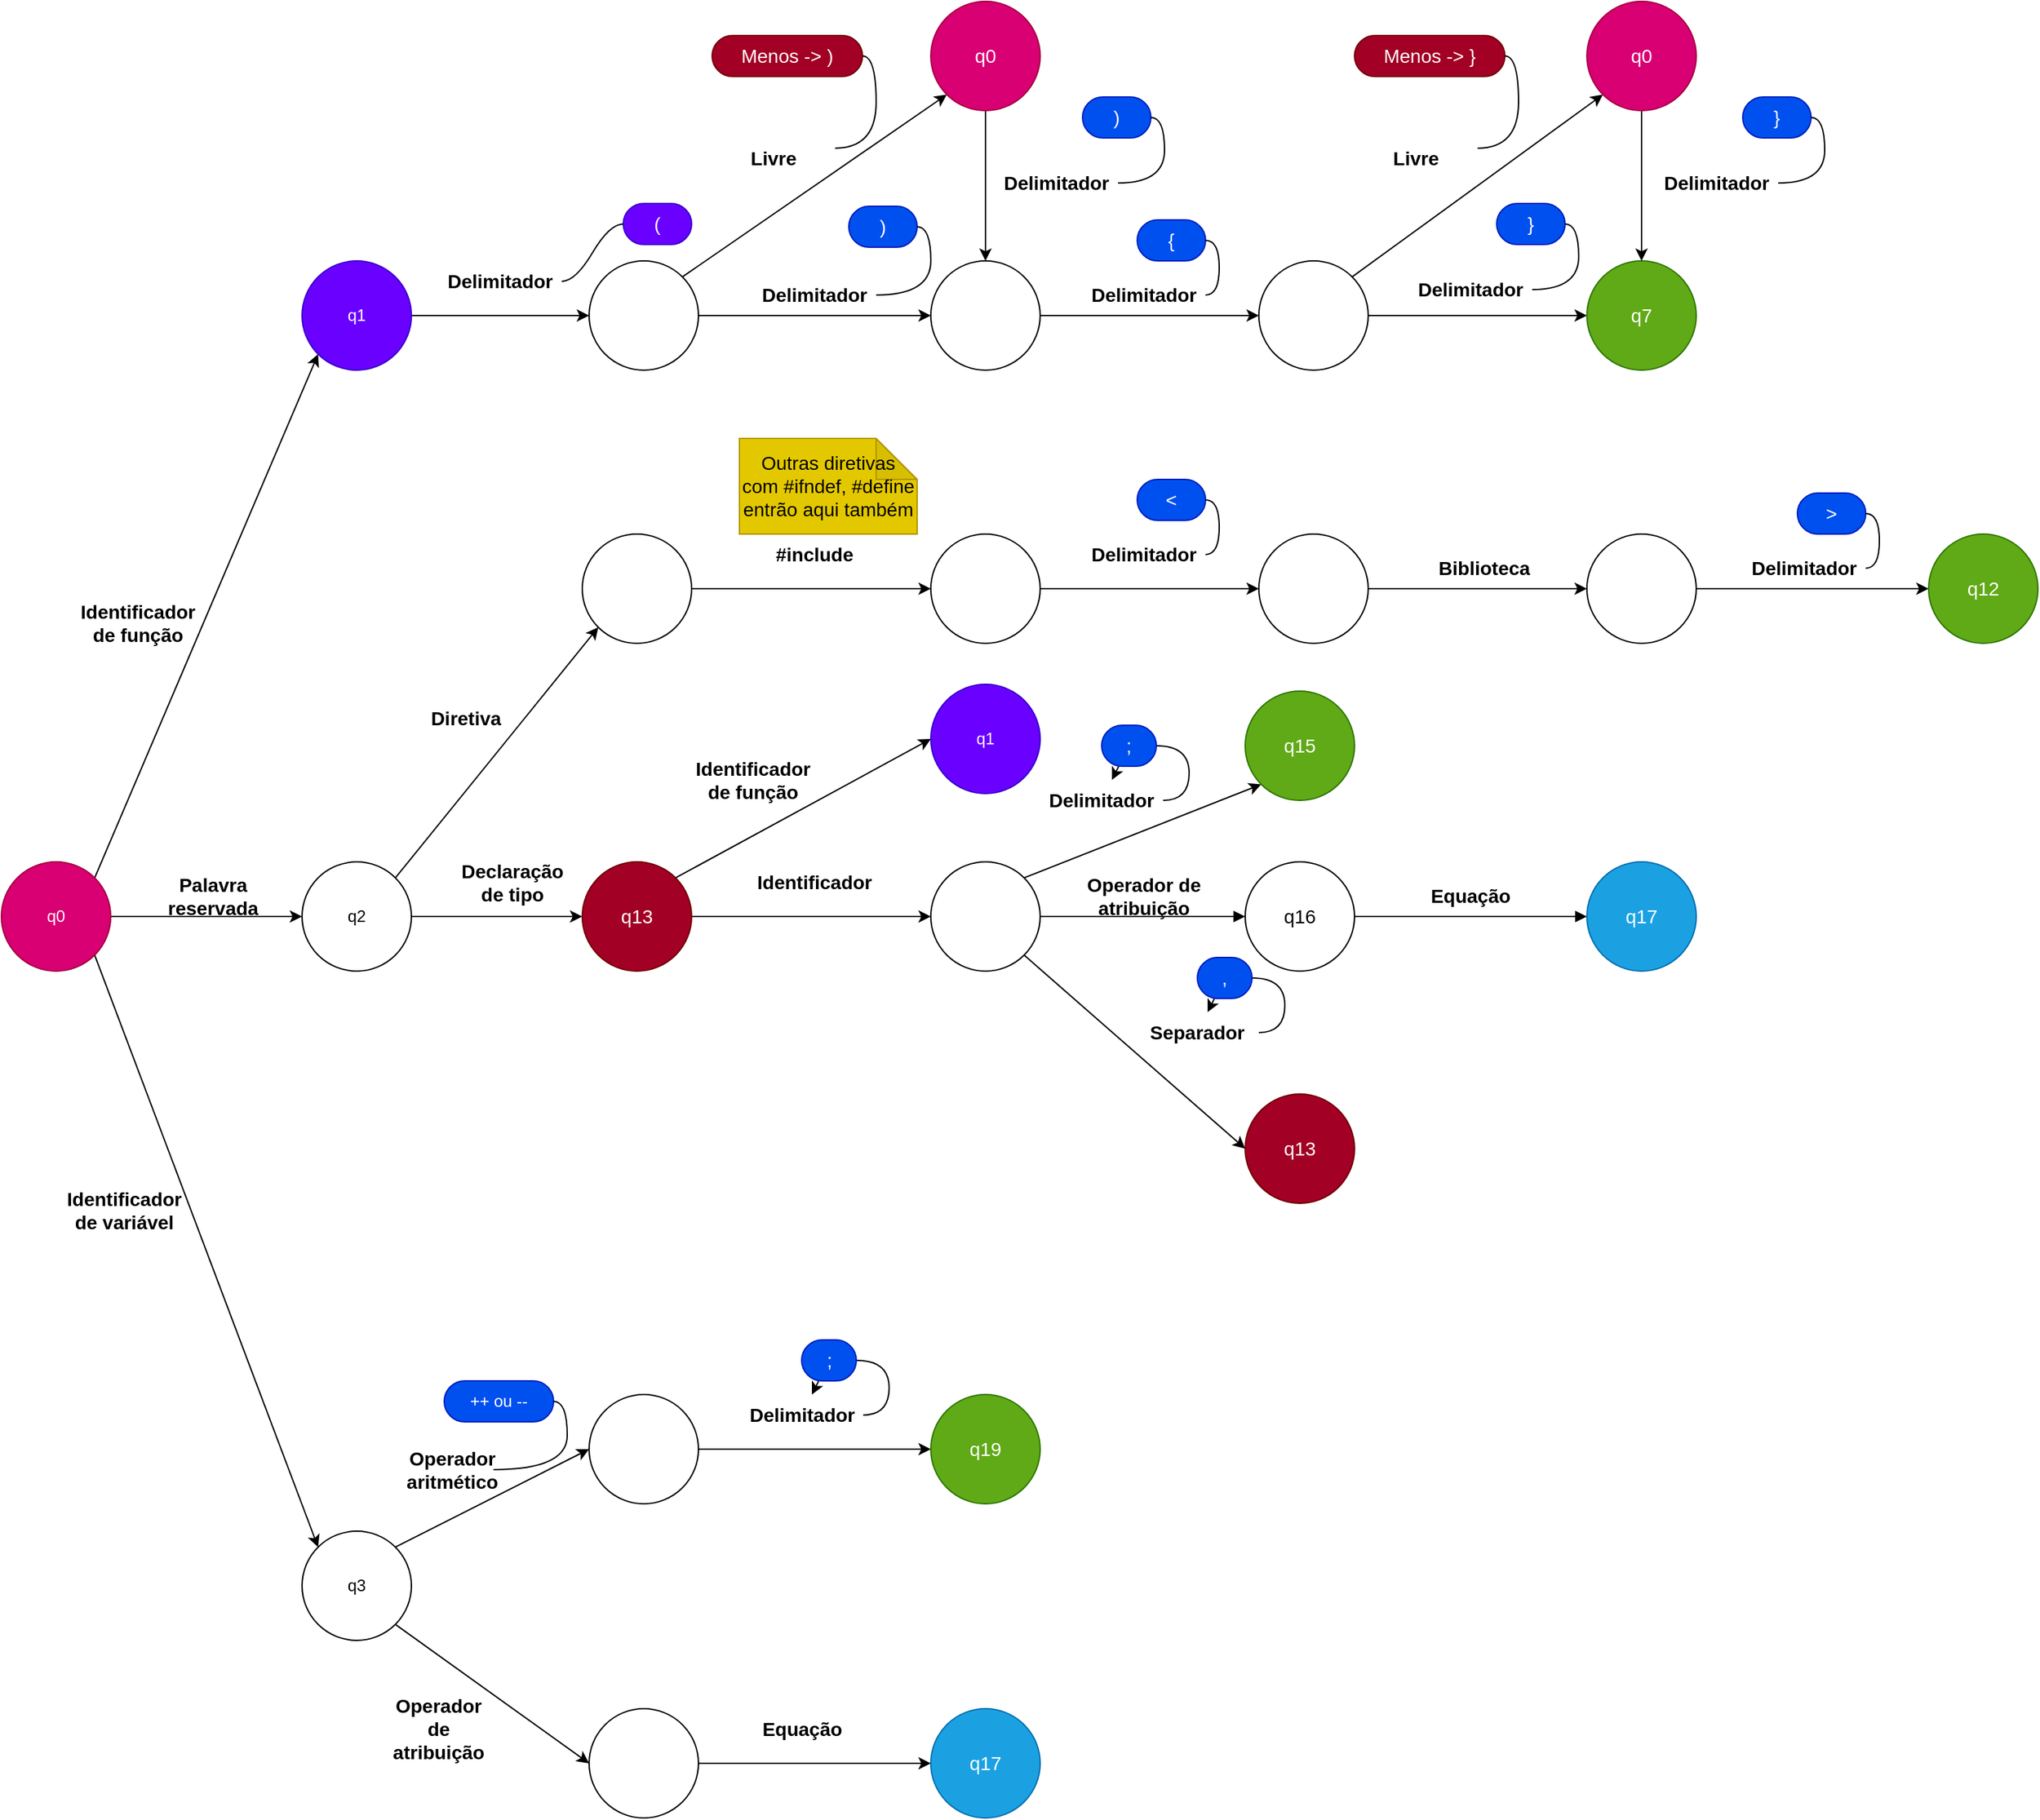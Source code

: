 <mxfile>
    <diagram id="cubB9nmE3zsF9W_pRvJK" name="Página-1">
        <mxGraphModel dx="1118" dy="1903" grid="1" gridSize="10" guides="1" tooltips="1" connect="1" arrows="1" fold="1" page="1" pageScale="1" pageWidth="827" pageHeight="1169" background="#ffffff" math="0" shadow="0">
            <root>
                <mxCell id="0"/>
                <mxCell id="1" parent="0"/>
                <mxCell id="6" style="edgeStyle=none;html=1;exitX=1;exitY=1;exitDx=0;exitDy=0;strokeColor=#000000;entryX=0;entryY=0;entryDx=0;entryDy=0;" parent="1" source="2" target="5" edge="1">
                    <mxGeometry relative="1" as="geometry">
                        <mxPoint x="220" y="490" as="targetPoint"/>
                    </mxGeometry>
                </mxCell>
                <mxCell id="7" style="edgeStyle=none;html=1;exitX=1;exitY=0.5;exitDx=0;exitDy=0;entryX=0;entryY=0.5;entryDx=0;entryDy=0;strokeColor=#000000;" parent="1" source="2" target="4" edge="1">
                    <mxGeometry relative="1" as="geometry"/>
                </mxCell>
                <mxCell id="8" style="edgeStyle=none;html=1;exitX=1;exitY=0;exitDx=0;exitDy=0;entryX=0;entryY=1;entryDx=0;entryDy=0;strokeColor=#000000;" parent="1" source="2" target="3" edge="1">
                    <mxGeometry relative="1" as="geometry"/>
                </mxCell>
                <mxCell id="2" value="q0" style="ellipse;whiteSpace=wrap;html=1;aspect=fixed;fillColor=#d80073;fontColor=#ffffff;strokeColor=#A50040;" parent="1" vertex="1">
                    <mxGeometry x="10" y="260" width="80" height="80" as="geometry"/>
                </mxCell>
                <mxCell id="13" style="edgeStyle=none;html=1;exitX=1;exitY=0.5;exitDx=0;exitDy=0;entryX=0;entryY=0.5;entryDx=0;entryDy=0;fontSize=14;fontColor=#000000;strokeColor=#000000;" parent="1" source="3" target="12" edge="1">
                    <mxGeometry relative="1" as="geometry"/>
                </mxCell>
                <mxCell id="3" value="q1" style="ellipse;whiteSpace=wrap;html=1;aspect=fixed;fillColor=#6a00ff;fontColor=#ffffff;strokeColor=#3700CC;" parent="1" vertex="1">
                    <mxGeometry x="230" y="-180" width="80" height="80" as="geometry"/>
                </mxCell>
                <mxCell id="54" style="edgeStyle=none;html=1;exitX=1;exitY=0;exitDx=0;exitDy=0;entryX=0;entryY=1;entryDx=0;entryDy=0;fontSize=14;fontColor=#FFFFFF;strokeColor=#000000;" parent="1" source="4" target="53" edge="1">
                    <mxGeometry relative="1" as="geometry"/>
                </mxCell>
                <mxCell id="74" style="edgeStyle=none;html=1;exitX=1;exitY=0.5;exitDx=0;exitDy=0;entryX=0;entryY=0.5;entryDx=0;entryDy=0;fontSize=14;fontColor=#FFFFFF;strokeColor=#000000;" parent="1" source="4" target="73" edge="1">
                    <mxGeometry relative="1" as="geometry"/>
                </mxCell>
                <mxCell id="4" value="q2" style="ellipse;whiteSpace=wrap;html=1;aspect=fixed;" parent="1" vertex="1">
                    <mxGeometry x="230" y="260" width="80" height="80" as="geometry"/>
                </mxCell>
                <mxCell id="94" style="edgeStyle=none;html=1;exitX=1;exitY=0;exitDx=0;exitDy=0;entryX=0;entryY=0.5;entryDx=0;entryDy=0;strokeColor=#000000;" parent="1" source="5" target="93" edge="1">
                    <mxGeometry relative="1" as="geometry"/>
                </mxCell>
                <mxCell id="96" style="edgeStyle=none;html=1;exitX=1;exitY=1;exitDx=0;exitDy=0;entryX=0;entryY=0.5;entryDx=0;entryDy=0;strokeColor=#000000;" parent="1" source="5" target="95" edge="1">
                    <mxGeometry relative="1" as="geometry"/>
                </mxCell>
                <mxCell id="5" value="q3" style="ellipse;whiteSpace=wrap;html=1;aspect=fixed;" parent="1" vertex="1">
                    <mxGeometry x="230" y="750" width="80" height="80" as="geometry"/>
                </mxCell>
                <mxCell id="9" value="&lt;font color=&quot;#000000&quot; size=&quot;1&quot;&gt;&lt;b style=&quot;font-size: 14px&quot;&gt;Palavra reservada&lt;/b&gt;&lt;/font&gt;" style="text;html=1;strokeColor=none;fillColor=none;align=center;verticalAlign=middle;whiteSpace=wrap;rounded=0;" parent="1" vertex="1">
                    <mxGeometry x="120" y="270" width="90" height="30" as="geometry"/>
                </mxCell>
                <mxCell id="10" value="&lt;b&gt;Identificador de função&lt;/b&gt;" style="text;html=1;strokeColor=none;fillColor=none;align=center;verticalAlign=middle;whiteSpace=wrap;rounded=0;fontSize=14;fontColor=#000000;" parent="1" vertex="1">
                    <mxGeometry x="80" y="70" width="60" height="30" as="geometry"/>
                </mxCell>
                <mxCell id="11" value="&lt;b&gt;Identificador de variável&lt;/b&gt;" style="text;html=1;strokeColor=none;fillColor=none;align=center;verticalAlign=middle;whiteSpace=wrap;rounded=0;fontSize=14;fontColor=#000000;" parent="1" vertex="1">
                    <mxGeometry x="70" y="500" width="60" height="30" as="geometry"/>
                </mxCell>
                <mxCell id="18" style="edgeStyle=none;html=1;exitX=1;exitY=0.5;exitDx=0;exitDy=0;entryX=0;entryY=0.5;entryDx=0;entryDy=0;fontSize=14;fontColor=#FFFFFF;strokeColor=#000000;" parent="1" source="12" target="17" edge="1">
                    <mxGeometry relative="1" as="geometry"/>
                </mxCell>
                <mxCell id="20" style="edgeStyle=none;html=1;exitX=1;exitY=0;exitDx=0;exitDy=0;entryX=0;entryY=1;entryDx=0;entryDy=0;fontSize=14;fontColor=#FFFFFF;strokeColor=#000000;" parent="1" source="12" target="19" edge="1">
                    <mxGeometry relative="1" as="geometry"/>
                </mxCell>
                <mxCell id="12" value="&lt;font color=&quot;#ffffff&quot;&gt;q4&lt;/font&gt;" style="ellipse;whiteSpace=wrap;html=1;aspect=fixed;fontSize=14;fontColor=#000000;" parent="1" vertex="1">
                    <mxGeometry x="440" y="-180" width="80" height="80" as="geometry"/>
                </mxCell>
                <mxCell id="14" value="&lt;b&gt;Delimitador&lt;/b&gt;" style="text;html=1;strokeColor=none;fillColor=none;align=center;verticalAlign=middle;whiteSpace=wrap;rounded=0;fontSize=14;fontColor=#000000;" parent="1" vertex="1">
                    <mxGeometry x="330" y="-180" width="90" height="30" as="geometry"/>
                </mxCell>
                <mxCell id="15" value="(" style="whiteSpace=wrap;html=1;rounded=1;arcSize=50;align=center;verticalAlign=middle;strokeWidth=1;autosize=1;spacing=4;treeFolding=1;treeMoving=1;newEdgeStyle={&quot;edgeStyle&quot;:&quot;entityRelationEdgeStyle&quot;,&quot;startArrow&quot;:&quot;none&quot;,&quot;endArrow&quot;:&quot;none&quot;,&quot;segment&quot;:10,&quot;curved&quot;:1};fontSize=14;fontColor=#ffffff;fillColor=#6a00ff;strokeColor=#3700CC;" parent="1" vertex="1">
                    <mxGeometry x="465" y="-222" width="50" height="30" as="geometry"/>
                </mxCell>
                <mxCell id="16" value="" style="edgeStyle=entityRelationEdgeStyle;startArrow=none;endArrow=none;segment=10;curved=1;fontSize=14;fontColor=#FFFFFF;strokeColor=#000000;exitX=1;exitY=0.5;exitDx=0;exitDy=0;" parent="1" source="14" target="15" edge="1">
                    <mxGeometry relative="1" as="geometry">
                        <mxPoint x="414" y="-180" as="sourcePoint"/>
                    </mxGeometry>
                </mxCell>
                <mxCell id="33" style="edgeStyle=none;html=1;exitX=1;exitY=0.5;exitDx=0;exitDy=0;entryX=0;entryY=0.5;entryDx=0;entryDy=0;fontSize=14;fontColor=#FFFFFF;strokeColor=#000000;" parent="1" source="17" target="32" edge="1">
                    <mxGeometry relative="1" as="geometry"/>
                </mxCell>
                <mxCell id="17" value="&lt;font color=&quot;#ffffff&quot;&gt;q5&lt;/font&gt;" style="ellipse;whiteSpace=wrap;html=1;aspect=fixed;fontSize=14;fontColor=#000000;" parent="1" vertex="1">
                    <mxGeometry x="690" y="-180" width="80" height="80" as="geometry"/>
                </mxCell>
                <mxCell id="21" style="edgeStyle=none;html=1;exitX=0.5;exitY=1;exitDx=0;exitDy=0;entryX=0.5;entryY=0;entryDx=0;entryDy=0;fontSize=14;fontColor=#FFFFFF;strokeColor=#000000;" parent="1" source="19" target="17" edge="1">
                    <mxGeometry relative="1" as="geometry"/>
                </mxCell>
                <mxCell id="19" value="&lt;font color=&quot;#ffffff&quot;&gt;q0&lt;/font&gt;" style="ellipse;whiteSpace=wrap;html=1;aspect=fixed;fontSize=14;fontColor=#ffffff;fillColor=#d80073;strokeColor=#A50040;" parent="1" vertex="1">
                    <mxGeometry x="690" y="-370" width="80" height="80" as="geometry"/>
                </mxCell>
                <mxCell id="23" value="&lt;b&gt;Livre&lt;/b&gt;" style="text;html=1;strokeColor=none;fillColor=none;align=center;verticalAlign=middle;whiteSpace=wrap;rounded=0;fontSize=14;fontColor=#000000;rotation=0;" parent="1" vertex="1">
                    <mxGeometry x="530" y="-270" width="90" height="30" as="geometry"/>
                </mxCell>
                <mxCell id="24" value="Menos -&amp;gt; )" style="whiteSpace=wrap;html=1;rounded=1;arcSize=50;align=center;verticalAlign=middle;strokeWidth=1;autosize=1;spacing=4;treeFolding=1;treeMoving=1;newEdgeStyle={&quot;edgeStyle&quot;:&quot;entityRelationEdgeStyle&quot;,&quot;startArrow&quot;:&quot;none&quot;,&quot;endArrow&quot;:&quot;none&quot;,&quot;segment&quot;:10,&quot;curved&quot;:1};fontSize=14;fontColor=#ffffff;fillColor=#a20025;strokeColor=#6F0000;" parent="1" vertex="1">
                    <mxGeometry x="530" y="-345" width="110" height="30" as="geometry"/>
                </mxCell>
                <mxCell id="25" value="" style="edgeStyle=entityRelationEdgeStyle;startArrow=none;endArrow=none;segment=10;curved=1;fontSize=14;fontColor=#FFFFFF;strokeColor=#000000;exitX=1;exitY=0.25;exitDx=0;exitDy=0;" parent="1" source="23" target="24" edge="1">
                    <mxGeometry relative="1" as="geometry">
                        <mxPoint x="530" y="-310" as="sourcePoint"/>
                    </mxGeometry>
                </mxCell>
                <mxCell id="26" value="&lt;b&gt;Delimitador&lt;/b&gt;" style="text;html=1;strokeColor=none;fillColor=none;align=center;verticalAlign=middle;whiteSpace=wrap;rounded=0;fontSize=14;fontColor=#000000;" parent="1" vertex="1">
                    <mxGeometry x="560" y="-170" width="90" height="30" as="geometry"/>
                </mxCell>
                <mxCell id="27" value="&lt;b&gt;Delimitador&lt;/b&gt;" style="text;html=1;strokeColor=none;fillColor=none;align=center;verticalAlign=middle;whiteSpace=wrap;rounded=0;fontSize=14;fontColor=#000000;" parent="1" vertex="1">
                    <mxGeometry x="737" y="-252" width="90" height="30" as="geometry"/>
                </mxCell>
                <mxCell id="28" value=")" style="whiteSpace=wrap;html=1;rounded=1;arcSize=50;align=center;verticalAlign=middle;strokeWidth=1;autosize=1;spacing=4;treeFolding=1;treeMoving=1;newEdgeStyle={&quot;edgeStyle&quot;:&quot;entityRelationEdgeStyle&quot;,&quot;startArrow&quot;:&quot;none&quot;,&quot;endArrow&quot;:&quot;none&quot;,&quot;segment&quot;:10,&quot;curved&quot;:1};fontSize=14;fontColor=#ffffff;fillColor=#0050ef;strokeColor=#001DBC;" parent="1" vertex="1">
                    <mxGeometry x="630" y="-220" width="50" height="30" as="geometry"/>
                </mxCell>
                <mxCell id="29" value="" style="edgeStyle=entityRelationEdgeStyle;startArrow=none;endArrow=none;segment=10;curved=1;fontSize=14;fontColor=#FFFFFF;strokeColor=#000000;exitX=1;exitY=0.5;exitDx=0;exitDy=0;" parent="1" source="26" target="28" edge="1">
                    <mxGeometry relative="1" as="geometry">
                        <mxPoint x="590" y="-180" as="sourcePoint"/>
                    </mxGeometry>
                </mxCell>
                <mxCell id="30" value=")" style="whiteSpace=wrap;html=1;rounded=1;arcSize=50;align=center;verticalAlign=middle;strokeWidth=1;autosize=1;spacing=4;treeFolding=1;treeMoving=1;newEdgeStyle={&quot;edgeStyle&quot;:&quot;entityRelationEdgeStyle&quot;,&quot;startArrow&quot;:&quot;none&quot;,&quot;endArrow&quot;:&quot;none&quot;,&quot;segment&quot;:10,&quot;curved&quot;:1};fontSize=14;fontColor=#ffffff;fillColor=#0050ef;strokeColor=#001DBC;" parent="1" vertex="1">
                    <mxGeometry x="801" y="-300" width="50" height="30" as="geometry"/>
                </mxCell>
                <mxCell id="31" value="" style="edgeStyle=entityRelationEdgeStyle;startArrow=none;endArrow=none;segment=10;curved=1;fontSize=14;fontColor=#FFFFFF;strokeColor=#000000;exitX=1;exitY=0.5;exitDx=0;exitDy=0;" parent="1" source="27" target="30" edge="1">
                    <mxGeometry relative="1" as="geometry">
                        <mxPoint x="750" y="-258" as="sourcePoint"/>
                    </mxGeometry>
                </mxCell>
                <mxCell id="40" style="edgeStyle=none;html=1;exitX=1;exitY=0.5;exitDx=0;exitDy=0;entryX=0;entryY=0.5;entryDx=0;entryDy=0;fontSize=14;fontColor=#FFFFFF;strokeColor=#000000;" parent="1" source="32" target="39" edge="1">
                    <mxGeometry relative="1" as="geometry"/>
                </mxCell>
                <mxCell id="42" style="edgeStyle=none;html=1;exitX=1;exitY=0;exitDx=0;exitDy=0;entryX=0;entryY=1;entryDx=0;entryDy=0;fontSize=14;fontColor=#FFFFFF;strokeColor=#000000;" parent="1" source="32" target="41" edge="1">
                    <mxGeometry relative="1" as="geometry"/>
                </mxCell>
                <mxCell id="32" value="&lt;font color=&quot;#ffffff&quot;&gt;q6&lt;/font&gt;" style="ellipse;whiteSpace=wrap;html=1;aspect=fixed;fontSize=14;fontColor=#000000;" parent="1" vertex="1">
                    <mxGeometry x="930" y="-180" width="80" height="80" as="geometry"/>
                </mxCell>
                <mxCell id="34" value="&lt;b&gt;Delimitador&lt;/b&gt;" style="text;html=1;strokeColor=none;fillColor=none;align=center;verticalAlign=middle;whiteSpace=wrap;rounded=0;fontSize=14;fontColor=#000000;" parent="1" vertex="1">
                    <mxGeometry x="801" y="-170" width="90" height="30" as="geometry"/>
                </mxCell>
                <mxCell id="37" value="{" style="whiteSpace=wrap;html=1;rounded=1;arcSize=50;align=center;verticalAlign=middle;strokeWidth=1;autosize=1;spacing=4;treeFolding=1;treeMoving=1;newEdgeStyle={&quot;edgeStyle&quot;:&quot;entityRelationEdgeStyle&quot;,&quot;startArrow&quot;:&quot;none&quot;,&quot;endArrow&quot;:&quot;none&quot;,&quot;segment&quot;:10,&quot;curved&quot;:1};fontSize=14;fontColor=#ffffff;fillColor=#0050ef;strokeColor=#001DBC;" parent="1" vertex="1">
                    <mxGeometry x="841" y="-210" width="50" height="30" as="geometry"/>
                </mxCell>
                <mxCell id="38" value="" style="edgeStyle=entityRelationEdgeStyle;startArrow=none;endArrow=none;segment=10;curved=1;fontSize=14;fontColor=#FFFFFF;strokeColor=#000000;exitX=1;exitY=0.5;exitDx=0;exitDy=0;" parent="1" source="34" target="37" edge="1">
                    <mxGeometry relative="1" as="geometry">
                        <mxPoint x="890" y="-176" as="sourcePoint"/>
                    </mxGeometry>
                </mxCell>
                <mxCell id="39" value="&lt;font color=&quot;#ffffff&quot;&gt;q7&lt;/font&gt;" style="ellipse;whiteSpace=wrap;html=1;aspect=fixed;fontSize=14;fontColor=#ffffff;fillColor=#60a917;strokeColor=#2D7600;" parent="1" vertex="1">
                    <mxGeometry x="1170" y="-180" width="80" height="80" as="geometry"/>
                </mxCell>
                <mxCell id="43" style="edgeStyle=none;html=1;exitX=0.5;exitY=1;exitDx=0;exitDy=0;entryX=0.5;entryY=0;entryDx=0;entryDy=0;fontSize=14;fontColor=#FFFFFF;strokeColor=#000000;" parent="1" source="41" target="39" edge="1">
                    <mxGeometry relative="1" as="geometry"/>
                </mxCell>
                <mxCell id="41" value="&lt;font color=&quot;#ffffff&quot;&gt;q0&lt;/font&gt;" style="ellipse;whiteSpace=wrap;html=1;aspect=fixed;fontSize=14;fontColor=#ffffff;fillColor=#d80073;strokeColor=#A50040;" parent="1" vertex="1">
                    <mxGeometry x="1170" y="-370" width="80" height="80" as="geometry"/>
                </mxCell>
                <mxCell id="44" value="&lt;b&gt;Delimitador&lt;/b&gt;" style="text;html=1;strokeColor=none;fillColor=none;align=center;verticalAlign=middle;whiteSpace=wrap;rounded=0;fontSize=14;fontColor=#000000;" parent="1" vertex="1">
                    <mxGeometry x="1220" y="-252" width="90" height="30" as="geometry"/>
                </mxCell>
                <mxCell id="45" value="}" style="whiteSpace=wrap;html=1;rounded=1;arcSize=50;align=center;verticalAlign=middle;strokeWidth=1;autosize=1;spacing=4;treeFolding=1;treeMoving=1;newEdgeStyle={&quot;edgeStyle&quot;:&quot;entityRelationEdgeStyle&quot;,&quot;startArrow&quot;:&quot;none&quot;,&quot;endArrow&quot;:&quot;none&quot;,&quot;segment&quot;:10,&quot;curved&quot;:1};fontSize=14;fontColor=#ffffff;fillColor=#0050ef;strokeColor=#001DBC;" parent="1" vertex="1">
                    <mxGeometry x="1284" y="-300" width="50" height="30" as="geometry"/>
                </mxCell>
                <mxCell id="46" value="" style="edgeStyle=entityRelationEdgeStyle;startArrow=none;endArrow=none;segment=10;curved=1;fontSize=14;fontColor=#FFFFFF;strokeColor=#000000;exitX=1;exitY=0.5;exitDx=0;exitDy=0;" parent="1" source="44" target="45" edge="1">
                    <mxGeometry relative="1" as="geometry">
                        <mxPoint x="1233" y="-258" as="sourcePoint"/>
                    </mxGeometry>
                </mxCell>
                <mxCell id="47" value="&lt;b&gt;Livre&lt;/b&gt;" style="text;html=1;strokeColor=none;fillColor=none;align=center;verticalAlign=middle;whiteSpace=wrap;rounded=0;fontSize=14;fontColor=#000000;rotation=0;" parent="1" vertex="1">
                    <mxGeometry x="1000" y="-270" width="90" height="30" as="geometry"/>
                </mxCell>
                <mxCell id="48" value="Menos -&amp;gt; }" style="whiteSpace=wrap;html=1;rounded=1;arcSize=50;align=center;verticalAlign=middle;strokeWidth=1;autosize=1;spacing=4;treeFolding=1;treeMoving=1;newEdgeStyle={&quot;edgeStyle&quot;:&quot;entityRelationEdgeStyle&quot;,&quot;startArrow&quot;:&quot;none&quot;,&quot;endArrow&quot;:&quot;none&quot;,&quot;segment&quot;:10,&quot;curved&quot;:1};fontSize=14;fontColor=#ffffff;fillColor=#a20025;strokeColor=#6F0000;" parent="1" vertex="1">
                    <mxGeometry x="1000" y="-345" width="110" height="30" as="geometry"/>
                </mxCell>
                <mxCell id="49" value="" style="edgeStyle=entityRelationEdgeStyle;startArrow=none;endArrow=none;segment=10;curved=1;fontSize=14;fontColor=#FFFFFF;strokeColor=#000000;exitX=1;exitY=0.25;exitDx=0;exitDy=0;" parent="1" source="47" target="48" edge="1">
                    <mxGeometry relative="1" as="geometry">
                        <mxPoint x="1000" y="-310" as="sourcePoint"/>
                    </mxGeometry>
                </mxCell>
                <mxCell id="50" value="&lt;b&gt;Delimitador&lt;/b&gt;" style="text;html=1;strokeColor=none;fillColor=none;align=center;verticalAlign=middle;whiteSpace=wrap;rounded=0;fontSize=14;fontColor=#000000;" parent="1" vertex="1">
                    <mxGeometry x="1040" y="-174" width="90" height="30" as="geometry"/>
                </mxCell>
                <mxCell id="51" value="}" style="whiteSpace=wrap;html=1;rounded=1;arcSize=50;align=center;verticalAlign=middle;strokeWidth=1;autosize=1;spacing=4;treeFolding=1;treeMoving=1;newEdgeStyle={&quot;edgeStyle&quot;:&quot;entityRelationEdgeStyle&quot;,&quot;startArrow&quot;:&quot;none&quot;,&quot;endArrow&quot;:&quot;none&quot;,&quot;segment&quot;:10,&quot;curved&quot;:1};fontSize=14;fontColor=#ffffff;fillColor=#0050ef;strokeColor=#001DBC;" parent="1" vertex="1">
                    <mxGeometry x="1104" y="-222" width="50" height="30" as="geometry"/>
                </mxCell>
                <mxCell id="52" value="" style="edgeStyle=entityRelationEdgeStyle;startArrow=none;endArrow=none;segment=10;curved=1;fontSize=14;fontColor=#FFFFFF;strokeColor=#000000;exitX=1;exitY=0.5;exitDx=0;exitDy=0;" parent="1" source="50" target="51" edge="1">
                    <mxGeometry relative="1" as="geometry">
                        <mxPoint x="1053" y="-180" as="sourcePoint"/>
                    </mxGeometry>
                </mxCell>
                <mxCell id="57" style="edgeStyle=none;html=1;exitX=1;exitY=0.5;exitDx=0;exitDy=0;entryX=0;entryY=0.5;entryDx=0;entryDy=0;fontSize=14;fontColor=#FFFFFF;strokeColor=#000000;" parent="1" source="53" target="56" edge="1">
                    <mxGeometry relative="1" as="geometry"/>
                </mxCell>
                <mxCell id="53" value="q8" style="ellipse;whiteSpace=wrap;html=1;aspect=fixed;fontSize=14;fontColor=#FFFFFF;" parent="1" vertex="1">
                    <mxGeometry x="435" y="20" width="80" height="80" as="geometry"/>
                </mxCell>
                <mxCell id="55" value="&lt;b&gt;Diretiva&lt;/b&gt;" style="text;html=1;strokeColor=none;fillColor=none;align=center;verticalAlign=middle;whiteSpace=wrap;rounded=0;fontSize=14;fontColor=#000000;" parent="1" vertex="1">
                    <mxGeometry x="320" y="140" width="60" height="30" as="geometry"/>
                </mxCell>
                <mxCell id="61" style="edgeStyle=none;html=1;exitX=1;exitY=0.5;exitDx=0;exitDy=0;entryX=0;entryY=0.5;entryDx=0;entryDy=0;fontSize=14;fontColor=#FFFFFF;strokeColor=#000000;" parent="1" source="56" target="60" edge="1">
                    <mxGeometry relative="1" as="geometry"/>
                </mxCell>
                <mxCell id="56" value="q9" style="ellipse;whiteSpace=wrap;html=1;aspect=fixed;fontSize=14;fontColor=#FFFFFF;" parent="1" vertex="1">
                    <mxGeometry x="690" y="20" width="80" height="80" as="geometry"/>
                </mxCell>
                <mxCell id="58" value="&lt;b&gt;#include&lt;/b&gt;" style="text;html=1;strokeColor=none;fillColor=none;align=center;verticalAlign=middle;whiteSpace=wrap;rounded=0;fontSize=14;fontColor=#000000;" parent="1" vertex="1">
                    <mxGeometry x="575" y="20" width="60" height="30" as="geometry"/>
                </mxCell>
                <mxCell id="59" value="Outras diretivas com #ifndef, #define entrão aqui também" style="shape=note;whiteSpace=wrap;html=1;backgroundOutline=1;darkOpacity=0.05;fontSize=14;fontColor=#000000;fillColor=#e3c800;strokeColor=#B09500;" parent="1" vertex="1">
                    <mxGeometry x="550" y="-50" width="130" height="70" as="geometry"/>
                </mxCell>
                <mxCell id="66" style="edgeStyle=none;html=1;exitX=1;exitY=0.5;exitDx=0;exitDy=0;entryX=0;entryY=0.5;entryDx=0;entryDy=0;fontSize=14;fontColor=#FFFFFF;strokeColor=#000000;" parent="1" source="60" target="65" edge="1">
                    <mxGeometry relative="1" as="geometry"/>
                </mxCell>
                <mxCell id="60" value="&lt;font color=&quot;#ffffff&quot;&gt;q10&lt;/font&gt;" style="ellipse;whiteSpace=wrap;html=1;aspect=fixed;fontSize=14;fontColor=#000000;" parent="1" vertex="1">
                    <mxGeometry x="930" y="20" width="80" height="80" as="geometry"/>
                </mxCell>
                <mxCell id="62" value="&lt;b&gt;Delimitador&lt;/b&gt;" style="text;html=1;strokeColor=none;fillColor=none;align=center;verticalAlign=middle;whiteSpace=wrap;rounded=0;fontSize=14;fontColor=#000000;" parent="1" vertex="1">
                    <mxGeometry x="801" y="20" width="90" height="30" as="geometry"/>
                </mxCell>
                <mxCell id="63" value="&amp;lt;" style="whiteSpace=wrap;html=1;rounded=1;arcSize=50;align=center;verticalAlign=middle;strokeWidth=1;autosize=1;spacing=4;treeFolding=1;treeMoving=1;newEdgeStyle={&quot;edgeStyle&quot;:&quot;entityRelationEdgeStyle&quot;,&quot;startArrow&quot;:&quot;none&quot;,&quot;endArrow&quot;:&quot;none&quot;,&quot;segment&quot;:10,&quot;curved&quot;:1};fontSize=14;fontColor=#ffffff;fillColor=#0050ef;strokeColor=#001DBC;" parent="1" vertex="1">
                    <mxGeometry x="841" y="-20" width="50" height="30" as="geometry"/>
                </mxCell>
                <mxCell id="64" value="" style="edgeStyle=entityRelationEdgeStyle;startArrow=none;endArrow=none;segment=10;curved=1;fontSize=14;fontColor=#FFFFFF;strokeColor=#000000;exitX=1;exitY=0.5;exitDx=0;exitDy=0;" parent="1" source="62" target="63" edge="1">
                    <mxGeometry relative="1" as="geometry">
                        <mxPoint x="890" y="14" as="sourcePoint"/>
                    </mxGeometry>
                </mxCell>
                <mxCell id="69" style="edgeStyle=none;html=1;exitX=1;exitY=0.5;exitDx=0;exitDy=0;entryX=0;entryY=0.5;entryDx=0;entryDy=0;fontSize=14;fontColor=#FFFFFF;strokeColor=#000000;" parent="1" source="65" target="68" edge="1">
                    <mxGeometry relative="1" as="geometry"/>
                </mxCell>
                <mxCell id="65" value="&lt;font color=&quot;#ffffff&quot;&gt;q11&lt;/font&gt;" style="ellipse;whiteSpace=wrap;html=1;aspect=fixed;fontSize=14;fontColor=#000000;" parent="1" vertex="1">
                    <mxGeometry x="1170" y="20" width="80" height="80" as="geometry"/>
                </mxCell>
                <mxCell id="67" value="&lt;b&gt;Biblioteca&lt;/b&gt;" style="text;html=1;strokeColor=none;fillColor=none;align=center;verticalAlign=middle;whiteSpace=wrap;rounded=0;fontSize=14;fontColor=#000000;" parent="1" vertex="1">
                    <mxGeometry x="1050" y="30" width="90" height="30" as="geometry"/>
                </mxCell>
                <mxCell id="68" value="&lt;font color=&quot;#ffffff&quot;&gt;q12&lt;/font&gt;" style="ellipse;whiteSpace=wrap;html=1;aspect=fixed;fontSize=14;fontColor=#ffffff;fillColor=#60a917;strokeColor=#2D7600;" parent="1" vertex="1">
                    <mxGeometry x="1420" y="20" width="80" height="80" as="geometry"/>
                </mxCell>
                <mxCell id="70" value="&lt;b&gt;Delimitador&lt;/b&gt;" style="text;html=1;strokeColor=none;fillColor=none;align=center;verticalAlign=middle;whiteSpace=wrap;rounded=0;fontSize=14;fontColor=#000000;" parent="1" vertex="1">
                    <mxGeometry x="1284" y="30" width="90" height="30" as="geometry"/>
                </mxCell>
                <mxCell id="71" value="&amp;gt;" style="whiteSpace=wrap;html=1;rounded=1;arcSize=50;align=center;verticalAlign=middle;strokeWidth=1;autosize=1;spacing=4;treeFolding=1;treeMoving=1;newEdgeStyle={&quot;edgeStyle&quot;:&quot;entityRelationEdgeStyle&quot;,&quot;startArrow&quot;:&quot;none&quot;,&quot;endArrow&quot;:&quot;none&quot;,&quot;segment&quot;:10,&quot;curved&quot;:1};fontSize=14;fontColor=#ffffff;fillColor=#0050ef;strokeColor=#001DBC;" parent="1" vertex="1">
                    <mxGeometry x="1324" y="-10" width="50" height="30" as="geometry"/>
                </mxCell>
                <mxCell id="72" value="" style="edgeStyle=entityRelationEdgeStyle;startArrow=none;endArrow=none;segment=10;curved=1;fontSize=14;fontColor=#FFFFFF;strokeColor=#000000;exitX=1;exitY=0.5;exitDx=0;exitDy=0;" parent="1" source="70" target="71" edge="1">
                    <mxGeometry relative="1" as="geometry">
                        <mxPoint x="1373" y="24" as="sourcePoint"/>
                    </mxGeometry>
                </mxCell>
                <mxCell id="78" style="edgeStyle=none;html=1;exitX=1;exitY=0.5;exitDx=0;exitDy=0;entryX=0;entryY=0.5;entryDx=0;entryDy=0;fontSize=14;fontColor=#FFFFFF;strokeColor=#000000;" parent="1" source="73" target="77" edge="1">
                    <mxGeometry relative="1" as="geometry"/>
                </mxCell>
                <mxCell id="112" style="edgeStyle=none;html=1;exitX=1;exitY=0;exitDx=0;exitDy=0;entryX=0;entryY=0.5;entryDx=0;entryDy=0;strokeColor=#000000;" parent="1" source="73" target="111" edge="1">
                    <mxGeometry relative="1" as="geometry"/>
                </mxCell>
                <mxCell id="73" value="q13" style="ellipse;whiteSpace=wrap;html=1;aspect=fixed;fontSize=14;fontColor=#ffffff;fillColor=#a20025;strokeColor=#6F0000;" parent="1" vertex="1">
                    <mxGeometry x="435" y="260" width="80" height="80" as="geometry"/>
                </mxCell>
                <mxCell id="75" value="&lt;b&gt;Declaração de tipo&lt;/b&gt;" style="text;html=1;strokeColor=none;fillColor=none;align=center;verticalAlign=middle;whiteSpace=wrap;rounded=0;fontSize=14;fontColor=#000000;" parent="1" vertex="1">
                    <mxGeometry x="354" y="260" width="60" height="30" as="geometry"/>
                </mxCell>
                <mxCell id="81" style="edgeStyle=none;html=1;exitX=1;exitY=0;exitDx=0;exitDy=0;entryX=0;entryY=1;entryDx=0;entryDy=0;fontSize=14;fontColor=#FFFFFF;strokeColor=#000000;" parent="1" source="77" target="80" edge="1">
                    <mxGeometry relative="1" as="geometry"/>
                </mxCell>
                <mxCell id="87" style="edgeStyle=orthogonalEdgeStyle;curved=1;html=1;exitX=1;exitY=0.5;exitDx=0;exitDy=0;entryX=0;entryY=0.5;entryDx=0;entryDy=0;fontSize=14;fontColor=#FFFFFF;endArrow=block;endFill=1;strokeColor=#000000;" parent="1" source="77" target="86" edge="1">
                    <mxGeometry relative="1" as="geometry"/>
                </mxCell>
                <mxCell id="120" style="edgeStyle=none;html=1;exitX=1;exitY=1;exitDx=0;exitDy=0;entryX=0;entryY=0.5;entryDx=0;entryDy=0;strokeColor=#000000;" edge="1" parent="1" source="77" target="114">
                    <mxGeometry relative="1" as="geometry"/>
                </mxCell>
                <mxCell id="77" value="q14" style="ellipse;whiteSpace=wrap;html=1;aspect=fixed;fontSize=14;fontColor=#FFFFFF;" parent="1" vertex="1">
                    <mxGeometry x="690" y="260" width="80" height="80" as="geometry"/>
                </mxCell>
                <mxCell id="79" value="&lt;b&gt;Identificador&lt;/b&gt;" style="text;html=1;strokeColor=none;fillColor=none;align=center;verticalAlign=middle;whiteSpace=wrap;rounded=0;fontSize=14;fontColor=#000000;" parent="1" vertex="1">
                    <mxGeometry x="575" y="260" width="60" height="30" as="geometry"/>
                </mxCell>
                <mxCell id="80" value="q15" style="ellipse;whiteSpace=wrap;html=1;aspect=fixed;fontSize=14;fontColor=#ffffff;fillColor=#60a917;strokeColor=#2D7600;" parent="1" vertex="1">
                    <mxGeometry x="920" y="135" width="80" height="80" as="geometry"/>
                </mxCell>
                <mxCell id="82" value="&lt;b&gt;Delimitador&lt;/b&gt;" style="text;html=1;strokeColor=none;fillColor=none;align=center;verticalAlign=middle;whiteSpace=wrap;rounded=0;fontSize=14;fontColor=#000000;" parent="1" vertex="1">
                    <mxGeometry x="770" y="200" width="90" height="30" as="geometry"/>
                </mxCell>
                <mxCell id="85" style="edgeStyle=orthogonalEdgeStyle;html=1;exitX=1;exitY=0.5;exitDx=0;exitDy=0;entryX=1;entryY=0.5;entryDx=0;entryDy=0;fontSize=14;fontColor=#FFFFFF;strokeColor=#000000;curved=1;endArrow=none;endFill=0;" parent="1" source="83" target="82" edge="1">
                    <mxGeometry relative="1" as="geometry">
                        <Array as="points">
                            <mxPoint x="879" y="175"/>
                            <mxPoint x="879" y="215"/>
                        </Array>
                    </mxGeometry>
                </mxCell>
                <mxCell id="92" value="" style="edgeStyle=none;html=1;" parent="1" source="83" target="82" edge="1">
                    <mxGeometry relative="1" as="geometry"/>
                </mxCell>
                <mxCell id="83" value=";" style="whiteSpace=wrap;html=1;rounded=1;arcSize=50;align=center;verticalAlign=middle;strokeWidth=1;autosize=1;spacing=4;treeFolding=1;treeMoving=1;newEdgeStyle={&quot;edgeStyle&quot;:&quot;entityRelationEdgeStyle&quot;,&quot;startArrow&quot;:&quot;none&quot;,&quot;endArrow&quot;:&quot;none&quot;,&quot;segment&quot;:10,&quot;curved&quot;:1};fontSize=14;fontColor=#ffffff;fillColor=#0050ef;strokeColor=#001DBC;" parent="1" vertex="1">
                    <mxGeometry x="815" y="160" width="40" height="30" as="geometry"/>
                </mxCell>
                <mxCell id="90" style="edgeStyle=orthogonalEdgeStyle;curved=1;html=1;exitX=1;exitY=0.5;exitDx=0;exitDy=0;entryX=0;entryY=0.5;entryDx=0;entryDy=0;fontSize=14;fontColor=#FFFFFF;endArrow=block;endFill=1;strokeColor=#000000;" parent="1" source="86" target="89" edge="1">
                    <mxGeometry relative="1" as="geometry"/>
                </mxCell>
                <mxCell id="86" value="q16" style="ellipse;whiteSpace=wrap;html=1;aspect=fixed;fontSize=14;" parent="1" vertex="1">
                    <mxGeometry x="920" y="260" width="80" height="80" as="geometry"/>
                </mxCell>
                <mxCell id="88" value="&lt;b&gt;Operador de atribuição&lt;/b&gt;" style="text;html=1;strokeColor=none;fillColor=none;align=center;verticalAlign=middle;whiteSpace=wrap;rounded=0;fontSize=14;fontColor=#000000;" parent="1" vertex="1">
                    <mxGeometry x="801" y="270" width="90" height="30" as="geometry"/>
                </mxCell>
                <mxCell id="89" value="q17" style="ellipse;whiteSpace=wrap;html=1;aspect=fixed;fontSize=14;fillColor=#1ba1e2;fontColor=#ffffff;strokeColor=#006EAF;" parent="1" vertex="1">
                    <mxGeometry x="1170" y="260" width="80" height="80" as="geometry"/>
                </mxCell>
                <mxCell id="91" value="&lt;b&gt;Equação&lt;/b&gt;" style="text;html=1;strokeColor=none;fillColor=none;align=center;verticalAlign=middle;whiteSpace=wrap;rounded=0;fontSize=14;fontColor=#000000;" parent="1" vertex="1">
                    <mxGeometry x="1055" y="270" width="60" height="30" as="geometry"/>
                </mxCell>
                <mxCell id="107" style="edgeStyle=none;html=1;exitX=1;exitY=0.5;exitDx=0;exitDy=0;entryX=0;entryY=0.5;entryDx=0;entryDy=0;strokeColor=#000000;" parent="1" source="93" target="106" edge="1">
                    <mxGeometry relative="1" as="geometry"/>
                </mxCell>
                <mxCell id="93" value="q18" style="ellipse;whiteSpace=wrap;html=1;aspect=fixed;fontSize=14;fontColor=#FFFFFF;" parent="1" vertex="1">
                    <mxGeometry x="440" y="650" width="80" height="80" as="geometry"/>
                </mxCell>
                <mxCell id="109" style="edgeStyle=none;html=1;exitX=1;exitY=0.5;exitDx=0;exitDy=0;entryX=0;entryY=0.5;entryDx=0;entryDy=0;strokeColor=#000000;" parent="1" source="95" target="108" edge="1">
                    <mxGeometry relative="1" as="geometry"/>
                </mxCell>
                <mxCell id="95" value="q20" style="ellipse;whiteSpace=wrap;html=1;aspect=fixed;fontSize=14;fontColor=#FFFFFF;" parent="1" vertex="1">
                    <mxGeometry x="440" y="880" width="80" height="80" as="geometry"/>
                </mxCell>
                <mxCell id="98" value="&lt;b&gt;Operador aritmético&lt;/b&gt;" style="text;html=1;strokeColor=none;fillColor=none;align=center;verticalAlign=middle;whiteSpace=wrap;rounded=0;fontSize=14;fontColor=#000000;" parent="1" vertex="1">
                    <mxGeometry x="310" y="690" width="60" height="30" as="geometry"/>
                </mxCell>
                <mxCell id="99" value="++ ou --" style="whiteSpace=wrap;html=1;rounded=1;arcSize=50;align=center;verticalAlign=middle;strokeWidth=1;autosize=1;spacing=4;treeFolding=1;treeMoving=1;newEdgeStyle={&quot;edgeStyle&quot;:&quot;entityRelationEdgeStyle&quot;,&quot;startArrow&quot;:&quot;none&quot;,&quot;endArrow&quot;:&quot;none&quot;,&quot;segment&quot;:10,&quot;curved&quot;:1};fillColor=#0050ef;fontColor=#ffffff;strokeColor=#001DBC;" parent="1" vertex="1">
                    <mxGeometry x="334" y="640" width="80" height="30" as="geometry"/>
                </mxCell>
                <mxCell id="100" value="" style="edgeStyle=entityRelationEdgeStyle;startArrow=none;endArrow=none;segment=10;curved=1;strokeColor=#000000;exitX=1;exitY=0.5;exitDx=0;exitDy=0;" parent="1" source="98" target="99" edge="1">
                    <mxGeometry relative="1" as="geometry">
                        <mxPoint x="298" y="682" as="sourcePoint"/>
                    </mxGeometry>
                </mxCell>
                <mxCell id="101" value="&lt;b&gt;Operador de atribuição&lt;/b&gt;" style="text;html=1;strokeColor=none;fillColor=none;align=center;verticalAlign=middle;whiteSpace=wrap;rounded=0;fontSize=14;fontColor=#000000;" parent="1" vertex="1">
                    <mxGeometry x="300" y="880" width="60" height="30" as="geometry"/>
                </mxCell>
                <mxCell id="102" value="&lt;b&gt;Delimitador&lt;/b&gt;" style="text;html=1;strokeColor=none;fillColor=none;align=center;verticalAlign=middle;whiteSpace=wrap;rounded=0;fontSize=14;fontColor=#000000;" parent="1" vertex="1">
                    <mxGeometry x="550.5" y="650" width="90" height="30" as="geometry"/>
                </mxCell>
                <mxCell id="103" style="edgeStyle=orthogonalEdgeStyle;html=1;exitX=1;exitY=0.5;exitDx=0;exitDy=0;entryX=1;entryY=0.5;entryDx=0;entryDy=0;fontSize=14;fontColor=#FFFFFF;strokeColor=#000000;curved=1;endArrow=none;endFill=0;" parent="1" source="105" target="102" edge="1">
                    <mxGeometry relative="1" as="geometry">
                        <Array as="points">
                            <mxPoint x="659.5" y="625"/>
                            <mxPoint x="659.5" y="665"/>
                        </Array>
                    </mxGeometry>
                </mxCell>
                <mxCell id="104" value="" style="edgeStyle=none;html=1;" parent="1" source="105" target="102" edge="1">
                    <mxGeometry relative="1" as="geometry"/>
                </mxCell>
                <mxCell id="105" value=";" style="whiteSpace=wrap;html=1;rounded=1;arcSize=50;align=center;verticalAlign=middle;strokeWidth=1;autosize=1;spacing=4;treeFolding=1;treeMoving=1;newEdgeStyle={&quot;edgeStyle&quot;:&quot;entityRelationEdgeStyle&quot;,&quot;startArrow&quot;:&quot;none&quot;,&quot;endArrow&quot;:&quot;none&quot;,&quot;segment&quot;:10,&quot;curved&quot;:1};fontSize=14;fontColor=#ffffff;fillColor=#0050ef;strokeColor=#001DBC;" parent="1" vertex="1">
                    <mxGeometry x="595.5" y="610" width="40" height="30" as="geometry"/>
                </mxCell>
                <mxCell id="106" value="q19" style="ellipse;whiteSpace=wrap;html=1;aspect=fixed;fontSize=14;fontColor=#ffffff;fillColor=#60a917;strokeColor=#2D7600;" parent="1" vertex="1">
                    <mxGeometry x="690" y="650" width="80" height="80" as="geometry"/>
                </mxCell>
                <mxCell id="108" value="q17" style="ellipse;whiteSpace=wrap;html=1;aspect=fixed;fontSize=14;fillColor=#1ba1e2;fontColor=#ffffff;strokeColor=#006EAF;" parent="1" vertex="1">
                    <mxGeometry x="690" y="880" width="80" height="80" as="geometry"/>
                </mxCell>
                <mxCell id="110" value="&lt;b&gt;Equação&lt;/b&gt;" style="text;html=1;strokeColor=none;fillColor=none;align=center;verticalAlign=middle;whiteSpace=wrap;rounded=0;fontSize=14;fontColor=#000000;" parent="1" vertex="1">
                    <mxGeometry x="565.5" y="880" width="60" height="30" as="geometry"/>
                </mxCell>
                <mxCell id="111" value="q1" style="ellipse;whiteSpace=wrap;html=1;aspect=fixed;fillColor=#6a00ff;fontColor=#ffffff;strokeColor=#3700CC;" parent="1" vertex="1">
                    <mxGeometry x="690" y="130" width="80" height="80" as="geometry"/>
                </mxCell>
                <mxCell id="113" value="&lt;b&gt;Identificador de função&lt;/b&gt;" style="text;html=1;strokeColor=none;fillColor=none;align=center;verticalAlign=middle;whiteSpace=wrap;rounded=0;fontSize=14;fontColor=#000000;" parent="1" vertex="1">
                    <mxGeometry x="530" y="185" width="60" height="30" as="geometry"/>
                </mxCell>
                <mxCell id="114" value="q13" style="ellipse;whiteSpace=wrap;html=1;aspect=fixed;fontSize=14;fontColor=#ffffff;fillColor=#a20025;strokeColor=#6F0000;" vertex="1" parent="1">
                    <mxGeometry x="920" y="430" width="80" height="80" as="geometry"/>
                </mxCell>
                <mxCell id="116" value="&lt;b&gt;Separador&lt;/b&gt;" style="text;html=1;strokeColor=none;fillColor=none;align=center;verticalAlign=middle;whiteSpace=wrap;rounded=0;fontSize=14;fontColor=#000000;" vertex="1" parent="1">
                    <mxGeometry x="840" y="370" width="90" height="30" as="geometry"/>
                </mxCell>
                <mxCell id="117" style="edgeStyle=orthogonalEdgeStyle;html=1;exitX=1;exitY=0.5;exitDx=0;exitDy=0;entryX=1;entryY=0.5;entryDx=0;entryDy=0;fontSize=14;fontColor=#FFFFFF;strokeColor=#000000;curved=1;endArrow=none;endFill=0;" edge="1" parent="1" source="119" target="116">
                    <mxGeometry relative="1" as="geometry">
                        <Array as="points">
                            <mxPoint x="949" y="345"/>
                            <mxPoint x="949" y="385"/>
                        </Array>
                    </mxGeometry>
                </mxCell>
                <mxCell id="118" value="" style="edgeStyle=none;html=1;" edge="1" parent="1" source="119" target="116">
                    <mxGeometry relative="1" as="geometry"/>
                </mxCell>
                <mxCell id="119" value="," style="whiteSpace=wrap;html=1;rounded=1;arcSize=50;align=center;verticalAlign=middle;strokeWidth=1;autosize=1;spacing=4;treeFolding=1;treeMoving=1;newEdgeStyle={&quot;edgeStyle&quot;:&quot;entityRelationEdgeStyle&quot;,&quot;startArrow&quot;:&quot;none&quot;,&quot;endArrow&quot;:&quot;none&quot;,&quot;segment&quot;:10,&quot;curved&quot;:1};fontSize=14;fontColor=#ffffff;fillColor=#0050ef;strokeColor=#001DBC;" vertex="1" parent="1">
                    <mxGeometry x="885" y="330" width="40" height="30" as="geometry"/>
                </mxCell>
            </root>
        </mxGraphModel>
    </diagram>
    <diagram id="n5CVrcAfKIFrodi_bUzR" name="Equação">
        <mxGraphModel dx="1118" dy="734" grid="1" gridSize="10" guides="1" tooltips="1" connect="1" arrows="1" fold="1" page="1" pageScale="1" pageWidth="827" pageHeight="1169" background="#ffffff" math="0" shadow="0">
            <root>
                <mxCell id="LdJNjFIrT-GlJS59mAuJ-0"/>
                <mxCell id="LdJNjFIrT-GlJS59mAuJ-1" parent="LdJNjFIrT-GlJS59mAuJ-0"/>
                <mxCell id="Q8aFshrcV-bND-Wu8x8b-4" style="edgeStyle=none;html=1;exitX=1;exitY=0;exitDx=0;exitDy=0;entryX=0;entryY=0.5;entryDx=0;entryDy=0;strokeColor=#000000;" edge="1" parent="LdJNjFIrT-GlJS59mAuJ-1" source="LdJNjFIrT-GlJS59mAuJ-2" target="Q8aFshrcV-bND-Wu8x8b-0">
                    <mxGeometry relative="1" as="geometry"/>
                </mxCell>
                <mxCell id="Q8aFshrcV-bND-Wu8x8b-5" style="edgeStyle=none;html=1;exitX=1;exitY=0.5;exitDx=0;exitDy=0;entryX=0;entryY=0.5;entryDx=0;entryDy=0;strokeColor=#000000;" edge="1" parent="LdJNjFIrT-GlJS59mAuJ-1" source="LdJNjFIrT-GlJS59mAuJ-2" target="Q8aFshrcV-bND-Wu8x8b-2">
                    <mxGeometry relative="1" as="geometry"/>
                </mxCell>
                <mxCell id="Q8aFshrcV-bND-Wu8x8b-6" style="edgeStyle=none;html=1;exitX=1;exitY=0.5;exitDx=0;exitDy=0;entryX=0;entryY=0.5;entryDx=0;entryDy=0;strokeColor=#000000;" edge="1" parent="LdJNjFIrT-GlJS59mAuJ-1" source="LdJNjFIrT-GlJS59mAuJ-2" target="Q8aFshrcV-bND-Wu8x8b-1">
                    <mxGeometry relative="1" as="geometry"/>
                </mxCell>
                <mxCell id="Q8aFshrcV-bND-Wu8x8b-7" style="edgeStyle=none;html=1;exitX=1;exitY=1;exitDx=0;exitDy=0;entryX=0;entryY=0.5;entryDx=0;entryDy=0;strokeColor=#000000;" edge="1" parent="LdJNjFIrT-GlJS59mAuJ-1" source="LdJNjFIrT-GlJS59mAuJ-2" target="Q8aFshrcV-bND-Wu8x8b-3">
                    <mxGeometry relative="1" as="geometry"/>
                </mxCell>
                <mxCell id="LdJNjFIrT-GlJS59mAuJ-2" value="q0" style="ellipse;whiteSpace=wrap;html=1;aspect=fixed;fillColor=#1ba1e2;fontColor=#ffffff;strokeColor=#006EAF;" vertex="1" parent="LdJNjFIrT-GlJS59mAuJ-1">
                    <mxGeometry x="50" y="370" width="80" height="80" as="geometry"/>
                </mxCell>
                <mxCell id="WH6FNP9KSSuXJkNO2CUa-10" style="edgeStyle=none;html=1;exitX=1;exitY=0.5;exitDx=0;exitDy=0;entryX=0;entryY=0;entryDx=0;entryDy=0;strokeColor=#A50040;strokeWidth=2;fillColor=#d80073;" edge="1" parent="LdJNjFIrT-GlJS59mAuJ-1" source="Q8aFshrcV-bND-Wu8x8b-0" target="WH6FNP9KSSuXJkNO2CUa-7">
                    <mxGeometry relative="1" as="geometry"/>
                </mxCell>
                <mxCell id="WH6FNP9KSSuXJkNO2CUa-25" style="edgeStyle=none;html=1;exitX=1;exitY=1;exitDx=0;exitDy=0;entryX=0;entryY=0;entryDx=0;entryDy=0;strokeColor=#B09500;strokeWidth=3;fillColor=#e3c800;" edge="1" parent="LdJNjFIrT-GlJS59mAuJ-1" source="Q8aFshrcV-bND-Wu8x8b-0" target="WH6FNP9KSSuXJkNO2CUa-24">
                    <mxGeometry relative="1" as="geometry"/>
                </mxCell>
                <mxCell id="Q8aFshrcV-bND-Wu8x8b-0" value="q1" style="ellipse;whiteSpace=wrap;html=1;aspect=fixed;fillColor=#6a00ff;fontColor=#ffffff;strokeColor=#3700CC;" vertex="1" parent="LdJNjFIrT-GlJS59mAuJ-1">
                    <mxGeometry x="260" y="130" width="80" height="80" as="geometry"/>
                </mxCell>
                <mxCell id="WH6FNP9KSSuXJkNO2CUa-8" style="edgeStyle=none;html=1;exitX=1;exitY=0;exitDx=0;exitDy=0;entryX=0;entryY=1;entryDx=0;entryDy=0;strokeColor=#A50040;fillColor=#d80073;strokeWidth=3;" edge="1" parent="LdJNjFIrT-GlJS59mAuJ-1" source="Q8aFshrcV-bND-Wu8x8b-1" target="WH6FNP9KSSuXJkNO2CUa-7">
                    <mxGeometry relative="1" as="geometry"/>
                </mxCell>
                <mxCell id="WH6FNP9KSSuXJkNO2CUa-27" style="edgeStyle=none;html=1;exitX=1;exitY=0.5;exitDx=0;exitDy=0;entryX=0;entryY=1;entryDx=0;entryDy=0;strokeColor=#B09500;strokeWidth=3;fillColor=#e3c800;" edge="1" parent="LdJNjFIrT-GlJS59mAuJ-1" source="Q8aFshrcV-bND-Wu8x8b-1" target="WH6FNP9KSSuXJkNO2CUa-24">
                    <mxGeometry relative="1" as="geometry"/>
                </mxCell>
                <mxCell id="Q8aFshrcV-bND-Wu8x8b-1" value="q3" style="ellipse;whiteSpace=wrap;html=1;aspect=fixed;" vertex="1" parent="LdJNjFIrT-GlJS59mAuJ-1">
                    <mxGeometry x="260" y="450" width="80" height="80" as="geometry"/>
                </mxCell>
                <mxCell id="WH6FNP9KSSuXJkNO2CUa-9" style="edgeStyle=none;html=1;exitX=1;exitY=0.5;exitDx=0;exitDy=0;entryX=0;entryY=0.5;entryDx=0;entryDy=0;strokeColor=#A50040;fillColor=#d80073;strokeWidth=2;" edge="1" parent="LdJNjFIrT-GlJS59mAuJ-1" source="Q8aFshrcV-bND-Wu8x8b-2" target="WH6FNP9KSSuXJkNO2CUa-7">
                    <mxGeometry relative="1" as="geometry"/>
                </mxCell>
                <mxCell id="WH6FNP9KSSuXJkNO2CUa-26" style="edgeStyle=none;html=1;exitX=1;exitY=0.5;exitDx=0;exitDy=0;entryX=0;entryY=0.5;entryDx=0;entryDy=0;strokeColor=#B09500;strokeWidth=3;fillColor=#e3c800;" edge="1" parent="LdJNjFIrT-GlJS59mAuJ-1" source="Q8aFshrcV-bND-Wu8x8b-2" target="WH6FNP9KSSuXJkNO2CUa-24">
                    <mxGeometry relative="1" as="geometry"/>
                </mxCell>
                <mxCell id="Q8aFshrcV-bND-Wu8x8b-2" value="q2" style="ellipse;whiteSpace=wrap;html=1;aspect=fixed;" vertex="1" parent="LdJNjFIrT-GlJS59mAuJ-1">
                    <mxGeometry x="260" y="290" width="80" height="80" as="geometry"/>
                </mxCell>
                <mxCell id="tOdZ7VYlXf4oGda8C3Ko-4" style="edgeStyle=none;html=1;exitX=1;exitY=0.5;exitDx=0;exitDy=0;entryX=0;entryY=0.5;entryDx=0;entryDy=0;strokeColor=#000000;" edge="1" parent="LdJNjFIrT-GlJS59mAuJ-1" source="Q8aFshrcV-bND-Wu8x8b-3" target="tOdZ7VYlXf4oGda8C3Ko-3">
                    <mxGeometry relative="1" as="geometry"/>
                </mxCell>
                <mxCell id="Q8aFshrcV-bND-Wu8x8b-3" value="q4" style="ellipse;whiteSpace=wrap;html=1;aspect=fixed;" vertex="1" parent="LdJNjFIrT-GlJS59mAuJ-1">
                    <mxGeometry x="260" y="610" width="80" height="80" as="geometry"/>
                </mxCell>
                <mxCell id="VUcoObAHv-AqyxRQ3twM-0" value="&lt;b&gt;Identificador de função&lt;/b&gt;" style="text;html=1;strokeColor=none;fillColor=none;align=center;verticalAlign=middle;whiteSpace=wrap;rounded=0;fontSize=14;fontColor=#000000;" vertex="1" parent="LdJNjFIrT-GlJS59mAuJ-1">
                    <mxGeometry x="130" y="220" width="60" height="30" as="geometry"/>
                </mxCell>
                <mxCell id="VUcoObAHv-AqyxRQ3twM-1" value="&lt;b&gt;Constante numérica&lt;/b&gt;" style="text;html=1;strokeColor=none;fillColor=none;align=center;verticalAlign=middle;whiteSpace=wrap;rounded=0;fontSize=14;fontColor=#000000;" vertex="1" parent="LdJNjFIrT-GlJS59mAuJ-1">
                    <mxGeometry x="180" y="315" width="60" height="30" as="geometry"/>
                </mxCell>
                <mxCell id="VUcoObAHv-AqyxRQ3twM-2" value="&lt;b&gt;Identificador&lt;/b&gt;" style="text;html=1;strokeColor=none;fillColor=none;align=center;verticalAlign=middle;whiteSpace=wrap;rounded=0;fontSize=14;fontColor=#000000;" vertex="1" parent="LdJNjFIrT-GlJS59mAuJ-1">
                    <mxGeometry x="180" y="410" width="60" height="30" as="geometry"/>
                </mxCell>
                <mxCell id="tOdZ7VYlXf4oGda8C3Ko-0" value="&lt;b&gt;Delimitador&lt;/b&gt;" style="text;html=1;strokeColor=none;fillColor=none;align=center;verticalAlign=middle;whiteSpace=wrap;rounded=0;fontSize=14;fontColor=#000000;" vertex="1" parent="LdJNjFIrT-GlJS59mAuJ-1">
                    <mxGeometry x="100" y="555" width="90" height="30" as="geometry"/>
                </mxCell>
                <mxCell id="tOdZ7VYlXf4oGda8C3Ko-1" value="(" style="whiteSpace=wrap;html=1;rounded=1;arcSize=50;align=center;verticalAlign=middle;strokeWidth=1;autosize=1;spacing=4;treeFolding=1;treeMoving=1;newEdgeStyle={&quot;edgeStyle&quot;:&quot;entityRelationEdgeStyle&quot;,&quot;startArrow&quot;:&quot;none&quot;,&quot;endArrow&quot;:&quot;none&quot;,&quot;segment&quot;:10,&quot;curved&quot;:1};fontSize=14;fontColor=#ffffff;fillColor=#6a00ff;strokeColor=#3700CC;" vertex="1" parent="LdJNjFIrT-GlJS59mAuJ-1">
                    <mxGeometry x="140" y="610" width="50" height="30" as="geometry"/>
                </mxCell>
                <mxCell id="tOdZ7VYlXf4oGda8C3Ko-2" value="" style="edgeStyle=entityRelationEdgeStyle;startArrow=none;endArrow=none;segment=10;curved=1;fontSize=14;fontColor=#FFFFFF;strokeColor=#000000;exitX=1;exitY=0.5;exitDx=0;exitDy=0;" edge="1" parent="LdJNjFIrT-GlJS59mAuJ-1" source="tOdZ7VYlXf4oGda8C3Ko-0" target="tOdZ7VYlXf4oGda8C3Ko-1">
                    <mxGeometry relative="1" as="geometry">
                        <mxPoint x="184" y="555" as="sourcePoint"/>
                    </mxGeometry>
                </mxCell>
                <mxCell id="WH6FNP9KSSuXJkNO2CUa-5" style="edgeStyle=none;html=1;exitX=1;exitY=0.5;exitDx=0;exitDy=0;entryX=0;entryY=0.5;entryDx=0;entryDy=0;strokeColor=#000000;" edge="1" parent="LdJNjFIrT-GlJS59mAuJ-1" source="tOdZ7VYlXf4oGda8C3Ko-3" target="WH6FNP9KSSuXJkNO2CUa-1">
                    <mxGeometry relative="1" as="geometry"/>
                </mxCell>
                <mxCell id="tOdZ7VYlXf4oGda8C3Ko-3" value="q5" style="ellipse;whiteSpace=wrap;html=1;aspect=fixed;" vertex="1" parent="LdJNjFIrT-GlJS59mAuJ-1">
                    <mxGeometry x="413.5" y="610" width="80" height="80" as="geometry"/>
                </mxCell>
                <mxCell id="WH6FNP9KSSuXJkNO2CUa-0" value="&lt;b&gt;Declaração de tipo&lt;/b&gt;" style="text;html=1;strokeColor=none;fillColor=none;align=center;verticalAlign=middle;whiteSpace=wrap;rounded=0;fontSize=14;fontColor=#000000;" vertex="1" parent="LdJNjFIrT-GlJS59mAuJ-1">
                    <mxGeometry x="350" y="680" width="60" height="30" as="geometry"/>
                </mxCell>
                <mxCell id="WH6FNP9KSSuXJkNO2CUa-1" value="q0" style="ellipse;whiteSpace=wrap;html=1;aspect=fixed;fillColor=#1ba1e2;fontColor=#ffffff;strokeColor=#006EAF;" vertex="1" parent="LdJNjFIrT-GlJS59mAuJ-1">
                    <mxGeometry x="560" y="610" width="80" height="80" as="geometry"/>
                </mxCell>
                <mxCell id="WH6FNP9KSSuXJkNO2CUa-2" value="&lt;b&gt;Delimitador&lt;/b&gt;" style="text;html=1;strokeColor=none;fillColor=none;align=center;verticalAlign=middle;whiteSpace=wrap;rounded=0;fontSize=14;fontColor=#000000;" vertex="1" parent="LdJNjFIrT-GlJS59mAuJ-1">
                    <mxGeometry x="480" y="680" width="90" height="30" as="geometry"/>
                </mxCell>
                <mxCell id="WH6FNP9KSSuXJkNO2CUa-3" value=")" style="whiteSpace=wrap;html=1;rounded=1;arcSize=50;align=center;verticalAlign=middle;strokeWidth=1;autosize=1;spacing=4;treeFolding=1;treeMoving=1;newEdgeStyle={&quot;edgeStyle&quot;:&quot;entityRelationEdgeStyle&quot;,&quot;startArrow&quot;:&quot;none&quot;,&quot;endArrow&quot;:&quot;none&quot;,&quot;segment&quot;:10,&quot;curved&quot;:1};fontSize=14;fontColor=#ffffff;fillColor=#6a00ff;strokeColor=#3700CC;" vertex="1" parent="LdJNjFIrT-GlJS59mAuJ-1">
                    <mxGeometry x="533.5" y="725" width="50" height="30" as="geometry"/>
                </mxCell>
                <mxCell id="WH6FNP9KSSuXJkNO2CUa-4" value="" style="edgeStyle=entityRelationEdgeStyle;startArrow=none;endArrow=none;segment=10;curved=1;fontSize=14;fontColor=#FFFFFF;strokeColor=#000000;exitX=1;exitY=0.5;exitDx=0;exitDy=0;" edge="1" parent="LdJNjFIrT-GlJS59mAuJ-1" source="WH6FNP9KSSuXJkNO2CUa-2" target="WH6FNP9KSSuXJkNO2CUa-3">
                    <mxGeometry relative="1" as="geometry">
                        <mxPoint x="574" y="670" as="sourcePoint"/>
                    </mxGeometry>
                </mxCell>
                <mxCell id="WH6FNP9KSSuXJkNO2CUa-7" value="q6" style="ellipse;whiteSpace=wrap;html=1;aspect=fixed;fillColor=#60a917;fontColor=#ffffff;strokeColor=#2D7600;" vertex="1" parent="LdJNjFIrT-GlJS59mAuJ-1">
                    <mxGeometry x="485" y="265" width="80" height="80" as="geometry"/>
                </mxCell>
                <mxCell id="WH6FNP9KSSuXJkNO2CUa-11" value="&lt;b&gt;Delimitador&lt;/b&gt;" style="text;html=1;strokeColor=#A50040;fillColor=#d80073;align=center;verticalAlign=middle;whiteSpace=wrap;rounded=0;fontSize=14;fontColor=#ffffff;" vertex="1" parent="LdJNjFIrT-GlJS59mAuJ-1">
                    <mxGeometry x="385" y="145" width="90" height="30" as="geometry"/>
                </mxCell>
                <mxCell id="WH6FNP9KSSuXJkNO2CUa-12" value=";" style="whiteSpace=wrap;html=1;rounded=1;arcSize=50;align=center;verticalAlign=middle;strokeWidth=1;autosize=1;spacing=4;treeFolding=1;treeMoving=1;newEdgeStyle={&quot;edgeStyle&quot;:&quot;entityRelationEdgeStyle&quot;,&quot;startArrow&quot;:&quot;none&quot;,&quot;endArrow&quot;:&quot;none&quot;,&quot;segment&quot;:10,&quot;curved&quot;:1};fontSize=14;fontColor=#ffffff;fillColor=#6a00ff;strokeColor=#3700CC;" vertex="1" parent="LdJNjFIrT-GlJS59mAuJ-1">
                    <mxGeometry x="443.5" y="190" width="40" height="30" as="geometry"/>
                </mxCell>
                <mxCell id="WH6FNP9KSSuXJkNO2CUa-13" value="" style="edgeStyle=entityRelationEdgeStyle;startArrow=none;endArrow=none;segment=10;curved=1;fontSize=14;fontColor=#FFFFFF;strokeColor=#000000;exitX=1;exitY=0.5;exitDx=0;exitDy=0;" edge="1" parent="LdJNjFIrT-GlJS59mAuJ-1" source="WH6FNP9KSSuXJkNO2CUa-11" target="WH6FNP9KSSuXJkNO2CUa-12">
                    <mxGeometry relative="1" as="geometry">
                        <mxPoint x="479" y="135" as="sourcePoint"/>
                    </mxGeometry>
                </mxCell>
                <mxCell id="WH6FNP9KSSuXJkNO2CUa-24" value="q0" style="ellipse;whiteSpace=wrap;html=1;aspect=fixed;fillColor=#1ba1e2;fontColor=#ffffff;strokeColor=#006EAF;" vertex="1" parent="LdJNjFIrT-GlJS59mAuJ-1">
                    <mxGeometry x="490" y="400" width="80" height="80" as="geometry"/>
                </mxCell>
                <mxCell id="WH6FNP9KSSuXJkNO2CUa-29" value="&lt;b&gt;Operador aritmético&lt;/b&gt;" style="text;html=1;strokeColor=#B09500;fillColor=#e3c800;align=center;verticalAlign=middle;whiteSpace=wrap;rounded=0;fontSize=14;fontColor=#000000;" vertex="1" parent="LdJNjFIrT-GlJS59mAuJ-1">
                    <mxGeometry x="385" y="500" width="90" height="30" as="geometry"/>
                </mxCell>
            </root>
        </mxGraphModel>
    </diagram>
</mxfile>